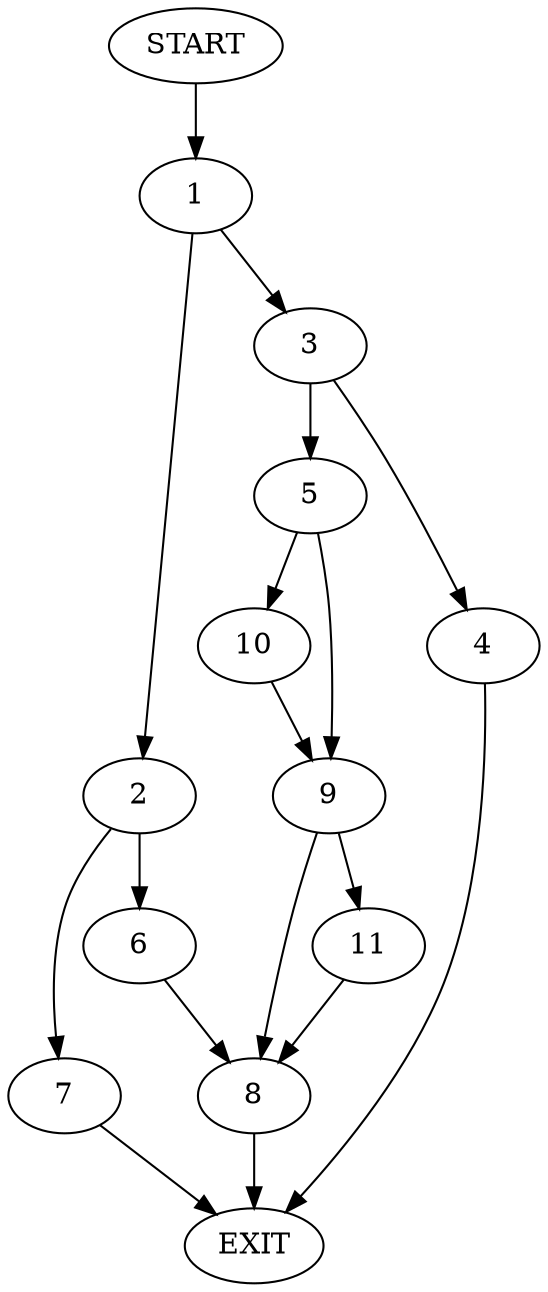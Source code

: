 digraph {
0 [label="START"]
12 [label="EXIT"]
0 -> 1
1 -> 2
1 -> 3
3 -> 4
3 -> 5
2 -> 6
2 -> 7
7 -> 12
6 -> 8
8 -> 12
5 -> 9
5 -> 10
4 -> 12
10 -> 9
9 -> 8
9 -> 11
11 -> 8
}
